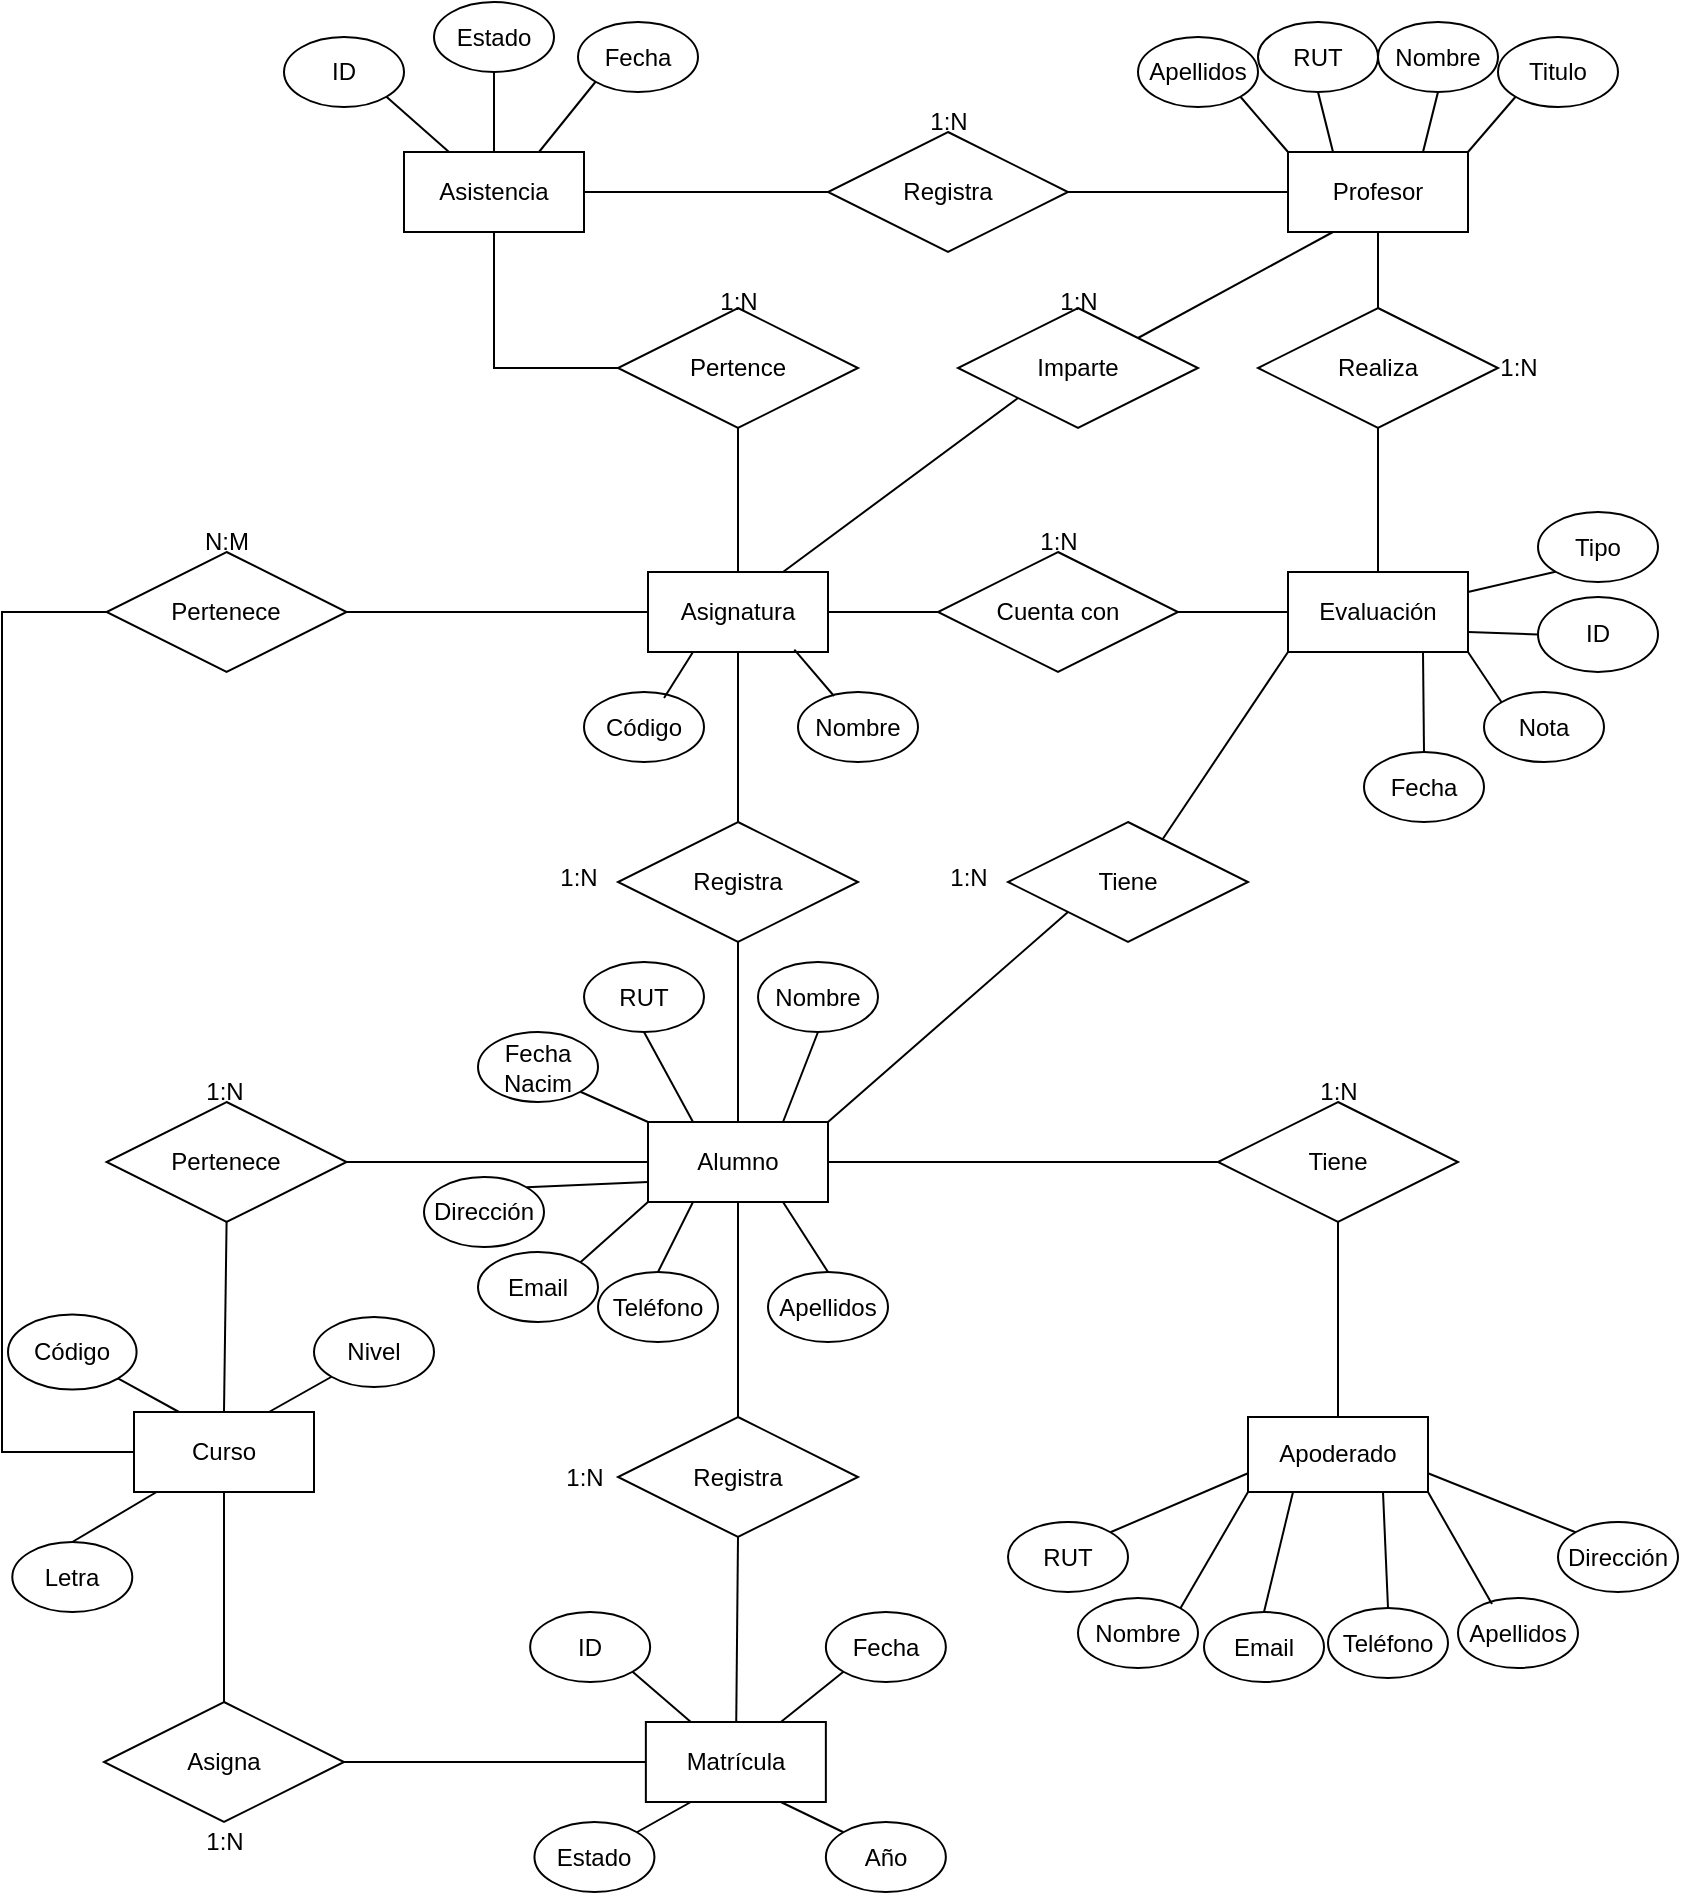 <mxfile version="22.0.8" type="github">
  <diagram name="Page-1" id="4JQg721ov3jjXgK3_2AB">
    <mxGraphModel dx="1674" dy="775" grid="1" gridSize="10" guides="1" tooltips="1" connect="1" arrows="1" fold="1" page="1" pageScale="1" pageWidth="850" pageHeight="1100" math="0" shadow="0">
      <root>
        <mxCell id="0" />
        <mxCell id="1" parent="0" />
        <mxCell id="bWRKLLHgpeZalE5h4NvW-53" value="Matrícula" style="whiteSpace=wrap;html=1;" parent="1" vertex="1">
          <mxGeometry x="331.93" y="860" width="90" height="40" as="geometry" />
        </mxCell>
        <mxCell id="bWRKLLHgpeZalE5h4NvW-54" value="Evaluación" style="whiteSpace=wrap;html=1;" parent="1" vertex="1">
          <mxGeometry x="653" y="285" width="90" height="40" as="geometry" />
        </mxCell>
        <mxCell id="bWRKLLHgpeZalE5h4NvW-55" value="Asistencia" style="whiteSpace=wrap;html=1;" parent="1" vertex="1">
          <mxGeometry x="211" y="75" width="90" height="40" as="geometry" />
        </mxCell>
        <mxCell id="bWRKLLHgpeZalE5h4NvW-56" value="Alumno" style="whiteSpace=wrap;html=1;" parent="1" vertex="1">
          <mxGeometry x="333" y="560" width="90" height="40" as="geometry" />
        </mxCell>
        <mxCell id="bWRKLLHgpeZalE5h4NvW-57" value="Profesor" style="whiteSpace=wrap;html=1;" parent="1" vertex="1">
          <mxGeometry x="653" y="75" width="90" height="40" as="geometry" />
        </mxCell>
        <mxCell id="bWRKLLHgpeZalE5h4NvW-58" value="Asignatura" style="whiteSpace=wrap;html=1;" parent="1" vertex="1">
          <mxGeometry x="333" y="285" width="90" height="40" as="geometry" />
        </mxCell>
        <mxCell id="bWRKLLHgpeZalE5h4NvW-59" value="Curso" style="whiteSpace=wrap;html=1;" parent="1" vertex="1">
          <mxGeometry x="76" y="705" width="90" height="40" as="geometry" />
        </mxCell>
        <mxCell id="bWRKLLHgpeZalE5h4NvW-61" value="ID" style="ellipse;whiteSpace=wrap;html=1;" parent="1" vertex="1">
          <mxGeometry x="778" y="297.5" width="60" height="37.5" as="geometry" />
        </mxCell>
        <mxCell id="bWRKLLHgpeZalE5h4NvW-62" value="Nota" style="ellipse;whiteSpace=wrap;html=1;" parent="1" vertex="1">
          <mxGeometry x="751" y="345" width="60" height="35" as="geometry" />
        </mxCell>
        <mxCell id="bWRKLLHgpeZalE5h4NvW-63" value="Tipo" style="ellipse;whiteSpace=wrap;html=1;" parent="1" vertex="1">
          <mxGeometry x="778" y="255" width="60" height="35" as="geometry" />
        </mxCell>
        <mxCell id="bWRKLLHgpeZalE5h4NvW-64" value="Fecha" style="ellipse;whiteSpace=wrap;html=1;" parent="1" vertex="1">
          <mxGeometry x="691" y="375" width="60" height="35" as="geometry" />
        </mxCell>
        <mxCell id="bWRKLLHgpeZalE5h4NvW-65" value="ID" style="ellipse;whiteSpace=wrap;html=1;" parent="1" vertex="1">
          <mxGeometry x="151" y="17.5" width="60" height="35" as="geometry" />
        </mxCell>
        <mxCell id="bWRKLLHgpeZalE5h4NvW-66" value="Estado" style="ellipse;whiteSpace=wrap;html=1;" parent="1" vertex="1">
          <mxGeometry x="226" width="60" height="35" as="geometry" />
        </mxCell>
        <mxCell id="bWRKLLHgpeZalE5h4NvW-67" value="Fecha" style="ellipse;whiteSpace=wrap;html=1;" parent="1" vertex="1">
          <mxGeometry x="298" y="10" width="60" height="35" as="geometry" />
        </mxCell>
        <mxCell id="bWRKLLHgpeZalE5h4NvW-68" value="RUT" style="ellipse;whiteSpace=wrap;html=1;" parent="1" vertex="1">
          <mxGeometry x="301" y="480" width="60" height="35" as="geometry" />
        </mxCell>
        <mxCell id="bWRKLLHgpeZalE5h4NvW-69" value="Nombre" style="ellipse;whiteSpace=wrap;html=1;" parent="1" vertex="1">
          <mxGeometry x="388" y="480" width="60" height="35" as="geometry" />
        </mxCell>
        <mxCell id="bWRKLLHgpeZalE5h4NvW-70" value="Apellidos" style="ellipse;whiteSpace=wrap;html=1;" parent="1" vertex="1">
          <mxGeometry x="393" y="635" width="60" height="35" as="geometry" />
        </mxCell>
        <mxCell id="bWRKLLHgpeZalE5h4NvW-72" value="Dirección" style="ellipse;whiteSpace=wrap;html=1;" parent="1" vertex="1">
          <mxGeometry x="221" y="587.5" width="60" height="35" as="geometry" />
        </mxCell>
        <mxCell id="bWRKLLHgpeZalE5h4NvW-73" value="Teléfono" style="ellipse;whiteSpace=wrap;html=1;" parent="1" vertex="1">
          <mxGeometry x="308" y="635" width="60" height="35" as="geometry" />
        </mxCell>
        <mxCell id="bWRKLLHgpeZalE5h4NvW-74" value="Email" style="ellipse;whiteSpace=wrap;html=1;" parent="1" vertex="1">
          <mxGeometry x="248" y="625" width="60" height="35" as="geometry" />
        </mxCell>
        <mxCell id="bWRKLLHgpeZalE5h4NvW-75" value="ID" style="ellipse;whiteSpace=wrap;html=1;" parent="1" vertex="1">
          <mxGeometry x="274.07" y="805" width="60" height="35" as="geometry" />
        </mxCell>
        <mxCell id="bWRKLLHgpeZalE5h4NvW-76" value="Fecha" style="ellipse;whiteSpace=wrap;html=1;" parent="1" vertex="1">
          <mxGeometry x="421.93" y="805" width="60" height="35" as="geometry" />
        </mxCell>
        <mxCell id="bWRKLLHgpeZalE5h4NvW-77" value="Estado" style="ellipse;whiteSpace=wrap;html=1;" parent="1" vertex="1">
          <mxGeometry x="276.22" y="910" width="60" height="35" as="geometry" />
        </mxCell>
        <mxCell id="bWRKLLHgpeZalE5h4NvW-78" value="Año" style="ellipse;whiteSpace=wrap;html=1;" parent="1" vertex="1">
          <mxGeometry x="421.93" y="910" width="60" height="35" as="geometry" />
        </mxCell>
        <mxCell id="bWRKLLHgpeZalE5h4NvW-79" value="Apoderado" style="whiteSpace=wrap;html=1;" parent="1" vertex="1">
          <mxGeometry x="633" y="707.5" width="90" height="37.5" as="geometry" />
        </mxCell>
        <mxCell id="bWRKLLHgpeZalE5h4NvW-80" value="RUT" style="ellipse;whiteSpace=wrap;html=1;" parent="1" vertex="1">
          <mxGeometry x="513" y="760" width="60" height="35" as="geometry" />
        </mxCell>
        <mxCell id="bWRKLLHgpeZalE5h4NvW-81" value="Nombre" style="ellipse;whiteSpace=wrap;html=1;" parent="1" vertex="1">
          <mxGeometry x="548" y="798" width="60" height="35" as="geometry" />
        </mxCell>
        <mxCell id="bWRKLLHgpeZalE5h4NvW-82" value="Apellidos" style="ellipse;whiteSpace=wrap;html=1;" parent="1" vertex="1">
          <mxGeometry x="738" y="798" width="60" height="35" as="geometry" />
        </mxCell>
        <mxCell id="bWRKLLHgpeZalE5h4NvW-83" value="Dirección" style="ellipse;whiteSpace=wrap;html=1;" parent="1" vertex="1">
          <mxGeometry x="788" y="760" width="60" height="35" as="geometry" />
        </mxCell>
        <mxCell id="bWRKLLHgpeZalE5h4NvW-84" value="Teléfono" style="ellipse;whiteSpace=wrap;html=1;" parent="1" vertex="1">
          <mxGeometry x="673" y="803" width="60" height="35" as="geometry" />
        </mxCell>
        <mxCell id="bWRKLLHgpeZalE5h4NvW-85" value="Email" style="ellipse;whiteSpace=wrap;html=1;" parent="1" vertex="1">
          <mxGeometry x="611" y="805" width="60" height="35" as="geometry" />
        </mxCell>
        <mxCell id="bWRKLLHgpeZalE5h4NvW-86" value="RUT" style="ellipse;whiteSpace=wrap;html=1;" parent="1" vertex="1">
          <mxGeometry x="638" y="10" width="60" height="35" as="geometry" />
        </mxCell>
        <mxCell id="bWRKLLHgpeZalE5h4NvW-87" value="Nombre" style="ellipse;whiteSpace=wrap;html=1;" parent="1" vertex="1">
          <mxGeometry x="698" y="10" width="60" height="35" as="geometry" />
        </mxCell>
        <mxCell id="bWRKLLHgpeZalE5h4NvW-88" value="Apellidos" style="ellipse;whiteSpace=wrap;html=1;" parent="1" vertex="1">
          <mxGeometry x="578" y="17.5" width="60" height="35" as="geometry" />
        </mxCell>
        <mxCell id="bWRKLLHgpeZalE5h4NvW-89" value="Titulo" style="ellipse;whiteSpace=wrap;html=1;" parent="1" vertex="1">
          <mxGeometry x="758" y="17.5" width="60" height="35" as="geometry" />
        </mxCell>
        <mxCell id="bWRKLLHgpeZalE5h4NvW-90" value="Código" style="ellipse;whiteSpace=wrap;html=1;" parent="1" vertex="1">
          <mxGeometry x="301" y="345" width="60" height="35" as="geometry" />
        </mxCell>
        <mxCell id="bWRKLLHgpeZalE5h4NvW-91" value="Nombre" style="ellipse;whiteSpace=wrap;html=1;" parent="1" vertex="1">
          <mxGeometry x="408" y="345" width="60" height="35" as="geometry" />
        </mxCell>
        <mxCell id="bWRKLLHgpeZalE5h4NvW-92" value="Código" style="ellipse;whiteSpace=wrap;html=1;" parent="1" vertex="1">
          <mxGeometry x="13.0" y="656.25" width="64.29" height="37.5" as="geometry" />
        </mxCell>
        <mxCell id="bWRKLLHgpeZalE5h4NvW-93" value="Nivel" style="ellipse;whiteSpace=wrap;html=1;" parent="1" vertex="1">
          <mxGeometry x="166" y="657.5" width="60" height="35" as="geometry" />
        </mxCell>
        <mxCell id="bWRKLLHgpeZalE5h4NvW-95" value="Letra" style="ellipse;whiteSpace=wrap;html=1;" parent="1" vertex="1">
          <mxGeometry x="15.15" y="770" width="60" height="35" as="geometry" />
        </mxCell>
        <mxCell id="bWRKLLHgpeZalE5h4NvW-96" value="" style="endArrow=none;html=1;rounded=0;entryX=0.25;entryY=1;entryDx=0;entryDy=0;exitX=1;exitY=0;exitDx=0;exitDy=0;" parent="1" source="bWRKLLHgpeZalE5h4NvW-77" target="bWRKLLHgpeZalE5h4NvW-53" edge="1">
          <mxGeometry width="50" height="50" relative="1" as="geometry">
            <mxPoint x="316.93" y="850" as="sourcePoint" />
            <mxPoint x="361.93" y="887.5" as="targetPoint" />
          </mxGeometry>
        </mxCell>
        <mxCell id="bWRKLLHgpeZalE5h4NvW-97" value="" style="endArrow=none;html=1;rounded=0;entryX=0.25;entryY=0;entryDx=0;entryDy=0;exitX=1;exitY=1;exitDx=0;exitDy=0;" parent="1" source="bWRKLLHgpeZalE5h4NvW-75" target="bWRKLLHgpeZalE5h4NvW-53" edge="1">
          <mxGeometry width="50" height="50" relative="1" as="geometry">
            <mxPoint x="321.93" y="947.5" as="sourcePoint" />
            <mxPoint x="371.93" y="897.5" as="targetPoint" />
          </mxGeometry>
        </mxCell>
        <mxCell id="bWRKLLHgpeZalE5h4NvW-98" value="" style="endArrow=none;html=1;rounded=0;entryX=0.75;entryY=0;entryDx=0;entryDy=0;exitX=0;exitY=1;exitDx=0;exitDy=0;" parent="1" source="bWRKLLHgpeZalE5h4NvW-76" target="bWRKLLHgpeZalE5h4NvW-53" edge="1">
          <mxGeometry width="50" height="50" relative="1" as="geometry">
            <mxPoint x="331.93" y="957.5" as="sourcePoint" />
            <mxPoint x="381.93" y="907.5" as="targetPoint" />
          </mxGeometry>
        </mxCell>
        <mxCell id="bWRKLLHgpeZalE5h4NvW-99" value="" style="endArrow=none;html=1;rounded=0;entryX=0.75;entryY=1;entryDx=0;entryDy=0;exitX=0;exitY=0;exitDx=0;exitDy=0;" parent="1" source="bWRKLLHgpeZalE5h4NvW-78" target="bWRKLLHgpeZalE5h4NvW-53" edge="1">
          <mxGeometry width="50" height="50" relative="1" as="geometry">
            <mxPoint x="341.93" y="967.5" as="sourcePoint" />
            <mxPoint x="391.93" y="917.5" as="targetPoint" />
          </mxGeometry>
        </mxCell>
        <mxCell id="bWRKLLHgpeZalE5h4NvW-100" value="" style="endArrow=none;html=1;rounded=0;exitX=0.75;exitY=0;exitDx=0;exitDy=0;entryX=0;entryY=1;entryDx=0;entryDy=0;" parent="1" source="bWRKLLHgpeZalE5h4NvW-55" target="bWRKLLHgpeZalE5h4NvW-67" edge="1">
          <mxGeometry width="50" height="50" relative="1" as="geometry">
            <mxPoint x="139" y="95" as="sourcePoint" />
            <mxPoint x="231" y="60" as="targetPoint" />
          </mxGeometry>
        </mxCell>
        <mxCell id="bWRKLLHgpeZalE5h4NvW-101" value="" style="endArrow=none;html=1;rounded=0;entryX=0.5;entryY=0;entryDx=0;entryDy=0;exitX=0.5;exitY=1;exitDx=0;exitDy=0;" parent="1" source="bWRKLLHgpeZalE5h4NvW-66" target="bWRKLLHgpeZalE5h4NvW-55" edge="1">
          <mxGeometry width="50" height="50" relative="1" as="geometry">
            <mxPoint x="149" y="105" as="sourcePoint" />
            <mxPoint x="199" y="55" as="targetPoint" />
          </mxGeometry>
        </mxCell>
        <mxCell id="bWRKLLHgpeZalE5h4NvW-102" value="" style="endArrow=none;html=1;rounded=0;entryX=0.25;entryY=0;entryDx=0;entryDy=0;exitX=1;exitY=1;exitDx=0;exitDy=0;" parent="1" source="bWRKLLHgpeZalE5h4NvW-65" target="bWRKLLHgpeZalE5h4NvW-55" edge="1">
          <mxGeometry width="50" height="50" relative="1" as="geometry">
            <mxPoint x="159" y="115" as="sourcePoint" />
            <mxPoint x="209" y="65" as="targetPoint" />
          </mxGeometry>
        </mxCell>
        <mxCell id="bWRKLLHgpeZalE5h4NvW-103" value="" style="endArrow=none;html=1;rounded=0;entryX=1;entryY=0.25;entryDx=0;entryDy=0;exitX=0;exitY=1;exitDx=0;exitDy=0;" parent="1" source="bWRKLLHgpeZalE5h4NvW-63" target="bWRKLLHgpeZalE5h4NvW-54" edge="1">
          <mxGeometry width="50" height="50" relative="1" as="geometry">
            <mxPoint x="583" y="300" as="sourcePoint" />
            <mxPoint x="633" y="250" as="targetPoint" />
          </mxGeometry>
        </mxCell>
        <mxCell id="bWRKLLHgpeZalE5h4NvW-104" value="" style="endArrow=none;html=1;rounded=0;entryX=1;entryY=0.75;entryDx=0;entryDy=0;exitX=0;exitY=0.5;exitDx=0;exitDy=0;" parent="1" source="bWRKLLHgpeZalE5h4NvW-61" target="bWRKLLHgpeZalE5h4NvW-54" edge="1">
          <mxGeometry width="50" height="50" relative="1" as="geometry">
            <mxPoint x="593" y="310" as="sourcePoint" />
            <mxPoint x="643" y="260" as="targetPoint" />
          </mxGeometry>
        </mxCell>
        <mxCell id="bWRKLLHgpeZalE5h4NvW-105" value="" style="endArrow=none;html=1;rounded=0;entryX=1;entryY=1;entryDx=0;entryDy=0;exitX=0;exitY=0;exitDx=0;exitDy=0;" parent="1" source="bWRKLLHgpeZalE5h4NvW-62" target="bWRKLLHgpeZalE5h4NvW-54" edge="1">
          <mxGeometry width="50" height="50" relative="1" as="geometry">
            <mxPoint x="603" y="320" as="sourcePoint" />
            <mxPoint x="653" y="270" as="targetPoint" />
          </mxGeometry>
        </mxCell>
        <mxCell id="bWRKLLHgpeZalE5h4NvW-106" value="" style="endArrow=none;html=1;rounded=0;entryX=0.75;entryY=1;entryDx=0;entryDy=0;exitX=0.5;exitY=0;exitDx=0;exitDy=0;" parent="1" source="bWRKLLHgpeZalE5h4NvW-64" target="bWRKLLHgpeZalE5h4NvW-54" edge="1">
          <mxGeometry width="50" height="50" relative="1" as="geometry">
            <mxPoint x="613" y="330" as="sourcePoint" />
            <mxPoint x="663" y="280" as="targetPoint" />
          </mxGeometry>
        </mxCell>
        <mxCell id="bWRKLLHgpeZalE5h4NvW-107" value="" style="endArrow=none;html=1;rounded=0;entryX=0;entryY=0;entryDx=0;entryDy=0;exitX=1;exitY=1;exitDx=0;exitDy=0;" parent="1" source="bWRKLLHgpeZalE5h4NvW-88" target="bWRKLLHgpeZalE5h4NvW-57" edge="1">
          <mxGeometry width="50" height="50" relative="1" as="geometry">
            <mxPoint x="653.18" y="48.895" as="sourcePoint" />
            <mxPoint x="623" y="87.5" as="targetPoint" />
          </mxGeometry>
        </mxCell>
        <mxCell id="bWRKLLHgpeZalE5h4NvW-108" value="" style="endArrow=none;html=1;rounded=0;entryX=0.25;entryY=0;entryDx=0;entryDy=0;exitX=0.5;exitY=1;exitDx=0;exitDy=0;" parent="1" source="bWRKLLHgpeZalE5h4NvW-86" target="bWRKLLHgpeZalE5h4NvW-57" edge="1">
          <mxGeometry width="50" height="50" relative="1" as="geometry">
            <mxPoint x="583" y="147.5" as="sourcePoint" />
            <mxPoint x="633" y="97.5" as="targetPoint" />
          </mxGeometry>
        </mxCell>
        <mxCell id="bWRKLLHgpeZalE5h4NvW-109" value="" style="endArrow=none;html=1;rounded=0;exitX=0.5;exitY=1;exitDx=0;exitDy=0;entryX=0.75;entryY=0;entryDx=0;entryDy=0;" parent="1" source="bWRKLLHgpeZalE5h4NvW-87" target="bWRKLLHgpeZalE5h4NvW-57" edge="1">
          <mxGeometry width="50" height="50" relative="1" as="geometry">
            <mxPoint x="593" y="157.5" as="sourcePoint" />
            <mxPoint x="698" y="47.5" as="targetPoint" />
          </mxGeometry>
        </mxCell>
        <mxCell id="bWRKLLHgpeZalE5h4NvW-110" value="" style="endArrow=none;html=1;rounded=0;entryX=1;entryY=0;entryDx=0;entryDy=0;exitX=0;exitY=1;exitDx=0;exitDy=0;" parent="1" source="bWRKLLHgpeZalE5h4NvW-89" target="bWRKLLHgpeZalE5h4NvW-57" edge="1">
          <mxGeometry width="50" height="50" relative="1" as="geometry">
            <mxPoint x="603" y="167.5" as="sourcePoint" />
            <mxPoint x="653" y="117.5" as="targetPoint" />
          </mxGeometry>
        </mxCell>
        <mxCell id="bWRKLLHgpeZalE5h4NvW-111" value="" style="endArrow=none;html=1;rounded=0;entryX=1;entryY=0.75;entryDx=0;entryDy=0;exitX=0;exitY=0;exitDx=0;exitDy=0;" parent="1" source="bWRKLLHgpeZalE5h4NvW-83" target="bWRKLLHgpeZalE5h4NvW-79" edge="1">
          <mxGeometry width="50" height="50" relative="1" as="geometry">
            <mxPoint x="796.482" y="765.306" as="sourcePoint" />
            <mxPoint x="-89" y="490" as="targetPoint" />
          </mxGeometry>
        </mxCell>
        <mxCell id="bWRKLLHgpeZalE5h4NvW-112" value="" style="endArrow=none;html=1;rounded=0;exitX=1;exitY=0;exitDx=0;exitDy=0;entryX=0;entryY=0.75;entryDx=0;entryDy=0;" parent="1" source="bWRKLLHgpeZalE5h4NvW-80" target="bWRKLLHgpeZalE5h4NvW-79" edge="1">
          <mxGeometry width="50" height="50" relative="1" as="geometry">
            <mxPoint x="-29" y="410" as="sourcePoint" />
            <mxPoint x="628" y="735" as="targetPoint" />
          </mxGeometry>
        </mxCell>
        <mxCell id="bWRKLLHgpeZalE5h4NvW-113" value="" style="endArrow=none;html=1;rounded=0;entryX=1;entryY=1;entryDx=0;entryDy=0;exitX=0.283;exitY=0.086;exitDx=0;exitDy=0;exitPerimeter=0;" parent="1" source="bWRKLLHgpeZalE5h4NvW-82" target="bWRKLLHgpeZalE5h4NvW-79" edge="1">
          <mxGeometry width="50" height="50" relative="1" as="geometry">
            <mxPoint x="-19" y="420" as="sourcePoint" />
            <mxPoint x="31" y="370" as="targetPoint" />
          </mxGeometry>
        </mxCell>
        <mxCell id="bWRKLLHgpeZalE5h4NvW-114" value="" style="endArrow=none;html=1;rounded=0;entryX=0.5;entryY=0;entryDx=0;entryDy=0;exitX=0.25;exitY=1;exitDx=0;exitDy=0;" parent="1" source="bWRKLLHgpeZalE5h4NvW-79" target="bWRKLLHgpeZalE5h4NvW-85" edge="1">
          <mxGeometry width="50" height="50" relative="1" as="geometry">
            <mxPoint x="-9" y="430" as="sourcePoint" />
            <mxPoint x="101" y="465" as="targetPoint" />
          </mxGeometry>
        </mxCell>
        <mxCell id="bWRKLLHgpeZalE5h4NvW-115" value="" style="endArrow=none;html=1;rounded=0;entryX=0.5;entryY=0;entryDx=0;entryDy=0;exitX=0.75;exitY=1;exitDx=0;exitDy=0;" parent="1" source="bWRKLLHgpeZalE5h4NvW-79" target="bWRKLLHgpeZalE5h4NvW-84" edge="1">
          <mxGeometry width="50" height="50" relative="1" as="geometry">
            <mxPoint x="688" y="755" as="sourcePoint" />
            <mxPoint x="51" y="390" as="targetPoint" />
          </mxGeometry>
        </mxCell>
        <mxCell id="bWRKLLHgpeZalE5h4NvW-116" value="" style="endArrow=none;html=1;rounded=0;entryX=1;entryY=0;entryDx=0;entryDy=0;exitX=0;exitY=1;exitDx=0;exitDy=0;" parent="1" source="bWRKLLHgpeZalE5h4NvW-79" target="bWRKLLHgpeZalE5h4NvW-81" edge="1">
          <mxGeometry width="50" height="50" relative="1" as="geometry">
            <mxPoint x="11" y="450" as="sourcePoint" />
            <mxPoint x="61" y="400" as="targetPoint" />
          </mxGeometry>
        </mxCell>
        <mxCell id="bWRKLLHgpeZalE5h4NvW-117" value="" style="endArrow=none;html=1;rounded=0;exitX=1;exitY=0;exitDx=0;exitDy=0;entryX=0;entryY=0.75;entryDx=0;entryDy=0;" parent="1" source="bWRKLLHgpeZalE5h4NvW-72" target="bWRKLLHgpeZalE5h4NvW-56" edge="1">
          <mxGeometry width="50" height="50" relative="1" as="geometry">
            <mxPoint x="488" y="547.5" as="sourcePoint" />
            <mxPoint x="538" y="497.5" as="targetPoint" />
          </mxGeometry>
        </mxCell>
        <mxCell id="bWRKLLHgpeZalE5h4NvW-118" value="" style="endArrow=none;html=1;rounded=0;exitX=1;exitY=0;exitDx=0;exitDy=0;entryX=0;entryY=1;entryDx=0;entryDy=0;" parent="1" source="bWRKLLHgpeZalE5h4NvW-74" target="bWRKLLHgpeZalE5h4NvW-56" edge="1">
          <mxGeometry width="50" height="50" relative="1" as="geometry">
            <mxPoint x="491" y="612.5" as="sourcePoint" />
            <mxPoint x="541" y="562.5" as="targetPoint" />
          </mxGeometry>
        </mxCell>
        <mxCell id="bWRKLLHgpeZalE5h4NvW-119" value="" style="endArrow=none;html=1;rounded=0;exitX=0.25;exitY=1;exitDx=0;exitDy=0;entryX=0.5;entryY=0;entryDx=0;entryDy=0;" parent="1" source="bWRKLLHgpeZalE5h4NvW-56" target="bWRKLLHgpeZalE5h4NvW-73" edge="1">
          <mxGeometry width="50" height="50" relative="1" as="geometry">
            <mxPoint x="501" y="622.5" as="sourcePoint" />
            <mxPoint x="551" y="572.5" as="targetPoint" />
          </mxGeometry>
        </mxCell>
        <mxCell id="bWRKLLHgpeZalE5h4NvW-121" value="" style="endArrow=none;html=1;rounded=0;entryX=0.5;entryY=1;entryDx=0;entryDy=0;exitX=0.75;exitY=0;exitDx=0;exitDy=0;" parent="1" source="bWRKLLHgpeZalE5h4NvW-56" target="bWRKLLHgpeZalE5h4NvW-69" edge="1">
          <mxGeometry width="50" height="50" relative="1" as="geometry">
            <mxPoint x="399" y="560" as="sourcePoint" />
            <mxPoint x="571" y="592.5" as="targetPoint" />
          </mxGeometry>
        </mxCell>
        <mxCell id="bWRKLLHgpeZalE5h4NvW-122" value="" style="endArrow=none;html=1;rounded=0;exitX=0.75;exitY=1;exitDx=0;exitDy=0;entryX=0.5;entryY=0;entryDx=0;entryDy=0;" parent="1" source="bWRKLLHgpeZalE5h4NvW-56" target="bWRKLLHgpeZalE5h4NvW-70" edge="1">
          <mxGeometry width="50" height="50" relative="1" as="geometry">
            <mxPoint x="531" y="652.5" as="sourcePoint" />
            <mxPoint x="581" y="602.5" as="targetPoint" />
          </mxGeometry>
        </mxCell>
        <mxCell id="bWRKLLHgpeZalE5h4NvW-123" value="" style="endArrow=none;html=1;rounded=0;exitX=0.25;exitY=0;exitDx=0;exitDy=0;entryX=0.5;entryY=1;entryDx=0;entryDy=0;" parent="1" source="bWRKLLHgpeZalE5h4NvW-56" target="bWRKLLHgpeZalE5h4NvW-68" edge="1">
          <mxGeometry width="50" height="50" relative="1" as="geometry">
            <mxPoint x="481" y="612.5" as="sourcePoint" />
            <mxPoint x="531" y="562.5" as="targetPoint" />
          </mxGeometry>
        </mxCell>
        <mxCell id="bWRKLLHgpeZalE5h4NvW-124" value="" style="endArrow=none;html=1;rounded=0;exitX=0.813;exitY=0.971;exitDx=0;exitDy=0;entryX=0.3;entryY=0.057;entryDx=0;entryDy=0;exitPerimeter=0;entryPerimeter=0;" parent="1" source="bWRKLLHgpeZalE5h4NvW-58" target="bWRKLLHgpeZalE5h4NvW-91" edge="1">
          <mxGeometry width="50" height="50" relative="1" as="geometry">
            <mxPoint x="470.5" y="305" as="sourcePoint" />
            <mxPoint x="455.5" y="345" as="targetPoint" />
          </mxGeometry>
        </mxCell>
        <mxCell id="bWRKLLHgpeZalE5h4NvW-125" value="" style="endArrow=none;html=1;rounded=0;entryX=0.667;entryY=0.086;entryDx=0;entryDy=0;exitX=0.25;exitY=1;exitDx=0;exitDy=0;entryPerimeter=0;" parent="1" source="bWRKLLHgpeZalE5h4NvW-58" target="bWRKLLHgpeZalE5h4NvW-90" edge="1">
          <mxGeometry width="50" height="50" relative="1" as="geometry">
            <mxPoint x="270.5" y="325" as="sourcePoint" />
            <mxPoint x="320.5" y="275" as="targetPoint" />
          </mxGeometry>
        </mxCell>
        <mxCell id="bWRKLLHgpeZalE5h4NvW-126" value="" style="endArrow=none;html=1;rounded=0;entryX=0.75;entryY=0;entryDx=0;entryDy=0;exitX=0;exitY=1;exitDx=0;exitDy=0;" parent="1" source="bWRKLLHgpeZalE5h4NvW-93" target="bWRKLLHgpeZalE5h4NvW-59" edge="1">
          <mxGeometry width="50" height="50" relative="1" as="geometry">
            <mxPoint x="627.43" y="600.5" as="sourcePoint" />
            <mxPoint x="677.43" y="550.5" as="targetPoint" />
          </mxGeometry>
        </mxCell>
        <mxCell id="bWRKLLHgpeZalE5h4NvW-127" value="" style="endArrow=none;html=1;rounded=0;entryX=0.25;entryY=0;entryDx=0;entryDy=0;exitX=1;exitY=1;exitDx=0;exitDy=0;" parent="1" source="bWRKLLHgpeZalE5h4NvW-92" target="bWRKLLHgpeZalE5h4NvW-59" edge="1">
          <mxGeometry width="50" height="50" relative="1" as="geometry">
            <mxPoint x="86.284" y="783.735" as="sourcePoint" />
            <mxPoint x="687.43" y="560.5" as="targetPoint" />
          </mxGeometry>
        </mxCell>
        <mxCell id="bWRKLLHgpeZalE5h4NvW-128" value="" style="endArrow=none;html=1;rounded=0;exitX=0.5;exitY=0;exitDx=0;exitDy=0;" parent="1" source="bWRKLLHgpeZalE5h4NvW-95" target="bWRKLLHgpeZalE5h4NvW-59" edge="1">
          <mxGeometry width="50" height="50" relative="1" as="geometry">
            <mxPoint x="167.43" y="610.5" as="sourcePoint" />
            <mxPoint x="217.43" y="560.5" as="targetPoint" />
          </mxGeometry>
        </mxCell>
        <mxCell id="t5g6CDnxjD4zQ9iQIDwi-1" value="Tiene" style="shape=rhombus;perimeter=rhombusPerimeter;whiteSpace=wrap;html=1;align=center;" parent="1" vertex="1">
          <mxGeometry x="618" y="550" width="120" height="60" as="geometry" />
        </mxCell>
        <mxCell id="t5g6CDnxjD4zQ9iQIDwi-4" value="Registra" style="shape=rhombus;perimeter=rhombusPerimeter;whiteSpace=wrap;html=1;align=center;" parent="1" vertex="1">
          <mxGeometry x="318" y="410" width="120" height="60" as="geometry" />
        </mxCell>
        <mxCell id="t5g6CDnxjD4zQ9iQIDwi-7" value="Pertence" style="shape=rhombus;perimeter=rhombusPerimeter;whiteSpace=wrap;html=1;align=center;" parent="1" vertex="1">
          <mxGeometry x="318" y="153" width="120" height="60" as="geometry" />
        </mxCell>
        <mxCell id="t5g6CDnxjD4zQ9iQIDwi-10" value="Registra" style="shape=rhombus;perimeter=rhombusPerimeter;whiteSpace=wrap;html=1;align=center;" parent="1" vertex="1">
          <mxGeometry x="423" y="65" width="120" height="60" as="geometry" />
        </mxCell>
        <mxCell id="t5g6CDnxjD4zQ9iQIDwi-13" value="Realiza" style="shape=rhombus;perimeter=rhombusPerimeter;whiteSpace=wrap;html=1;align=center;" parent="1" vertex="1">
          <mxGeometry x="638" y="153" width="120" height="60" as="geometry" />
        </mxCell>
        <mxCell id="t5g6CDnxjD4zQ9iQIDwi-17" value="Cuenta con" style="shape=rhombus;perimeter=rhombusPerimeter;whiteSpace=wrap;html=1;align=center;" parent="1" vertex="1">
          <mxGeometry x="478" y="275" width="120" height="60" as="geometry" />
        </mxCell>
        <mxCell id="t5g6CDnxjD4zQ9iQIDwi-24" value="" style="endArrow=none;html=1;rounded=0;entryX=0.5;entryY=1;entryDx=0;entryDy=0;exitX=0.5;exitY=0;exitDx=0;exitDy=0;" parent="1" source="bWRKLLHgpeZalE5h4NvW-79" target="t5g6CDnxjD4zQ9iQIDwi-1" edge="1">
          <mxGeometry width="50" height="50" relative="1" as="geometry">
            <mxPoint x="678" y="705" as="sourcePoint" />
            <mxPoint x="638" y="610" as="targetPoint" />
          </mxGeometry>
        </mxCell>
        <mxCell id="t5g6CDnxjD4zQ9iQIDwi-25" value="" style="endArrow=none;html=1;rounded=0;exitX=0;exitY=0.5;exitDx=0;exitDy=0;entryX=1;entryY=0.5;entryDx=0;entryDy=0;" parent="1" source="t5g6CDnxjD4zQ9iQIDwi-1" target="bWRKLLHgpeZalE5h4NvW-56" edge="1">
          <mxGeometry width="50" height="50" relative="1" as="geometry">
            <mxPoint x="168" y="465" as="sourcePoint" />
            <mxPoint x="218" y="415" as="targetPoint" />
          </mxGeometry>
        </mxCell>
        <mxCell id="t5g6CDnxjD4zQ9iQIDwi-26" value="" style="endArrow=none;html=1;rounded=0;entryX=0.5;entryY=1;entryDx=0;entryDy=0;" parent="1" source="t5g6CDnxjD4zQ9iQIDwi-13" target="bWRKLLHgpeZalE5h4NvW-57" edge="1">
          <mxGeometry width="50" height="50" relative="1" as="geometry">
            <mxPoint x="583" y="215" as="sourcePoint" />
            <mxPoint x="633" y="165" as="targetPoint" />
          </mxGeometry>
        </mxCell>
        <mxCell id="t5g6CDnxjD4zQ9iQIDwi-27" value="" style="endArrow=none;html=1;rounded=0;entryX=0.5;entryY=1;entryDx=0;entryDy=0;exitX=0.5;exitY=0;exitDx=0;exitDy=0;" parent="1" source="bWRKLLHgpeZalE5h4NvW-58" target="t5g6CDnxjD4zQ9iQIDwi-7" edge="1">
          <mxGeometry width="50" height="50" relative="1" as="geometry">
            <mxPoint x="188" y="485" as="sourcePoint" />
            <mxPoint x="238" y="435" as="targetPoint" />
          </mxGeometry>
        </mxCell>
        <mxCell id="t5g6CDnxjD4zQ9iQIDwi-28" value="" style="endArrow=none;html=1;rounded=0;entryX=0;entryY=0.5;entryDx=0;entryDy=0;exitX=1;exitY=0.5;exitDx=0;exitDy=0;" parent="1" source="t5g6CDnxjD4zQ9iQIDwi-17" target="bWRKLLHgpeZalE5h4NvW-54" edge="1">
          <mxGeometry width="50" height="50" relative="1" as="geometry">
            <mxPoint x="503" y="425" as="sourcePoint" />
            <mxPoint x="553" y="375" as="targetPoint" />
          </mxGeometry>
        </mxCell>
        <mxCell id="t5g6CDnxjD4zQ9iQIDwi-29" value="" style="endArrow=none;html=1;rounded=0;entryX=0;entryY=0.5;entryDx=0;entryDy=0;exitX=1;exitY=0.5;exitDx=0;exitDy=0;" parent="1" source="bWRKLLHgpeZalE5h4NvW-58" target="t5g6CDnxjD4zQ9iQIDwi-17" edge="1">
          <mxGeometry width="50" height="50" relative="1" as="geometry">
            <mxPoint x="513" y="435" as="sourcePoint" />
            <mxPoint x="563" y="385" as="targetPoint" />
          </mxGeometry>
        </mxCell>
        <mxCell id="t5g6CDnxjD4zQ9iQIDwi-30" value="" style="endArrow=none;html=1;rounded=0;entryX=0;entryY=0.5;entryDx=0;entryDy=0;exitX=1;exitY=0.5;exitDx=0;exitDy=0;" parent="1" source="bWRKLLHgpeZalE5h4NvW-55" target="t5g6CDnxjD4zQ9iQIDwi-10" edge="1">
          <mxGeometry width="50" height="50" relative="1" as="geometry">
            <mxPoint x="446" y="427.5" as="sourcePoint" />
            <mxPoint x="391" y="95" as="targetPoint" />
          </mxGeometry>
        </mxCell>
        <mxCell id="t5g6CDnxjD4zQ9iQIDwi-31" value="" style="endArrow=none;html=1;rounded=0;entryX=0;entryY=0.5;entryDx=0;entryDy=0;exitX=1;exitY=0.5;exitDx=0;exitDy=0;" parent="1" source="t5g6CDnxjD4zQ9iQIDwi-10" target="bWRKLLHgpeZalE5h4NvW-57" edge="1">
          <mxGeometry width="50" height="50" relative="1" as="geometry">
            <mxPoint x="533" y="455" as="sourcePoint" />
            <mxPoint x="583" y="405" as="targetPoint" />
          </mxGeometry>
        </mxCell>
        <mxCell id="t5g6CDnxjD4zQ9iQIDwi-32" value="" style="endArrow=none;html=1;rounded=0;entryX=0.5;entryY=1;entryDx=0;entryDy=0;exitX=0;exitY=0.5;exitDx=0;exitDy=0;" parent="1" source="t5g6CDnxjD4zQ9iQIDwi-7" target="bWRKLLHgpeZalE5h4NvW-55" edge="1">
          <mxGeometry width="50" height="50" relative="1" as="geometry">
            <mxPoint x="331" y="177.5" as="sourcePoint" />
            <mxPoint x="516" y="397.5" as="targetPoint" />
            <Array as="points">
              <mxPoint x="256" y="183" />
            </Array>
          </mxGeometry>
        </mxCell>
        <mxCell id="t5g6CDnxjD4zQ9iQIDwi-33" value="Tiene" style="shape=rhombus;perimeter=rhombusPerimeter;whiteSpace=wrap;html=1;align=center;" parent="1" vertex="1">
          <mxGeometry x="513" y="410" width="120" height="60" as="geometry" />
        </mxCell>
        <mxCell id="t5g6CDnxjD4zQ9iQIDwi-34" value="" style="endArrow=none;html=1;rounded=0;entryX=0;entryY=1;entryDx=0;entryDy=0;exitX=0.642;exitY=0.15;exitDx=0;exitDy=0;exitPerimeter=0;" parent="1" source="t5g6CDnxjD4zQ9iQIDwi-33" target="bWRKLLHgpeZalE5h4NvW-54" edge="1">
          <mxGeometry width="50" height="50" relative="1" as="geometry">
            <mxPoint x="553" y="475" as="sourcePoint" />
            <mxPoint x="603" y="425" as="targetPoint" />
          </mxGeometry>
        </mxCell>
        <mxCell id="t5g6CDnxjD4zQ9iQIDwi-35" value="" style="endArrow=none;html=1;rounded=0;exitX=1;exitY=0;exitDx=0;exitDy=0;entryX=0;entryY=1;entryDx=0;entryDy=0;" parent="1" source="bWRKLLHgpeZalE5h4NvW-56" target="t5g6CDnxjD4zQ9iQIDwi-33" edge="1">
          <mxGeometry width="50" height="50" relative="1" as="geometry">
            <mxPoint x="563" y="485" as="sourcePoint" />
            <mxPoint x="613" y="435" as="targetPoint" />
          </mxGeometry>
        </mxCell>
        <mxCell id="t5g6CDnxjD4zQ9iQIDwi-38" value="Registra" style="shape=rhombus;perimeter=rhombusPerimeter;whiteSpace=wrap;html=1;align=center;" parent="1" vertex="1">
          <mxGeometry x="318" y="707.5" width="120" height="60" as="geometry" />
        </mxCell>
        <mxCell id="t5g6CDnxjD4zQ9iQIDwi-39" value="" style="endArrow=none;html=1;rounded=0;exitX=0.5;exitY=0;exitDx=0;exitDy=0;entryX=0.5;entryY=1;entryDx=0;entryDy=0;" parent="1" source="t5g6CDnxjD4zQ9iQIDwi-38" target="bWRKLLHgpeZalE5h4NvW-56" edge="1">
          <mxGeometry width="50" height="50" relative="1" as="geometry">
            <mxPoint x="573" y="495" as="sourcePoint" />
            <mxPoint x="623" y="445" as="targetPoint" />
          </mxGeometry>
        </mxCell>
        <mxCell id="t5g6CDnxjD4zQ9iQIDwi-40" value="" style="endArrow=none;html=1;rounded=0;exitX=0.5;exitY=1;exitDx=0;exitDy=0;" parent="1" source="t5g6CDnxjD4zQ9iQIDwi-38" target="bWRKLLHgpeZalE5h4NvW-53" edge="1">
          <mxGeometry width="50" height="50" relative="1" as="geometry">
            <mxPoint x="38" y="775" as="sourcePoint" />
            <mxPoint x="98" y="610" as="targetPoint" />
          </mxGeometry>
        </mxCell>
        <mxCell id="t5g6CDnxjD4zQ9iQIDwi-44" value="" style="endArrow=none;html=1;rounded=0;entryX=0.5;entryY=1;entryDx=0;entryDy=0;exitX=0.5;exitY=0;exitDx=0;exitDy=0;" parent="1" source="bWRKLLHgpeZalE5h4NvW-54" target="t5g6CDnxjD4zQ9iQIDwi-13" edge="1">
          <mxGeometry width="50" height="50" relative="1" as="geometry">
            <mxPoint x="633" y="535" as="sourcePoint" />
            <mxPoint x="683" y="485" as="targetPoint" />
          </mxGeometry>
        </mxCell>
        <mxCell id="t5g6CDnxjD4zQ9iQIDwi-47" value="Asigna" style="shape=rhombus;perimeter=rhombusPerimeter;whiteSpace=wrap;html=1;align=center;" parent="1" vertex="1">
          <mxGeometry x="61.0" y="850" width="120" height="60" as="geometry" />
        </mxCell>
        <mxCell id="t5g6CDnxjD4zQ9iQIDwi-48" value="" style="endArrow=none;html=1;rounded=0;entryX=1;entryY=0.5;entryDx=0;entryDy=0;exitX=0;exitY=0.5;exitDx=0;exitDy=0;" parent="1" source="bWRKLLHgpeZalE5h4NvW-53" target="t5g6CDnxjD4zQ9iQIDwi-47" edge="1">
          <mxGeometry width="50" height="50" relative="1" as="geometry">
            <mxPoint x="916.93" y="645" as="sourcePoint" />
            <mxPoint x="966.93" y="595" as="targetPoint" />
          </mxGeometry>
        </mxCell>
        <mxCell id="t5g6CDnxjD4zQ9iQIDwi-49" value="" style="endArrow=none;html=1;rounded=0;entryX=0.5;entryY=1;entryDx=0;entryDy=0;exitX=0.5;exitY=0;exitDx=0;exitDy=0;" parent="1" source="t5g6CDnxjD4zQ9iQIDwi-47" target="bWRKLLHgpeZalE5h4NvW-59" edge="1">
          <mxGeometry width="50" height="50" relative="1" as="geometry">
            <mxPoint x="653" y="555" as="sourcePoint" />
            <mxPoint x="703" y="505" as="targetPoint" />
          </mxGeometry>
        </mxCell>
        <mxCell id="t5g6CDnxjD4zQ9iQIDwi-50" value="Pertenece" style="shape=rhombus;perimeter=rhombusPerimeter;whiteSpace=wrap;html=1;align=center;" parent="1" vertex="1">
          <mxGeometry x="62.29" y="550" width="120" height="60" as="geometry" />
        </mxCell>
        <mxCell id="t5g6CDnxjD4zQ9iQIDwi-57" value="" style="endArrow=none;html=1;rounded=0;entryX=1;entryY=0.5;entryDx=0;entryDy=0;exitX=0;exitY=0.5;exitDx=0;exitDy=0;" parent="1" source="bWRKLLHgpeZalE5h4NvW-56" target="t5g6CDnxjD4zQ9iQIDwi-50" edge="1">
          <mxGeometry width="50" height="50" relative="1" as="geometry">
            <mxPoint x="528" y="785" as="sourcePoint" />
            <mxPoint x="578" y="735" as="targetPoint" />
          </mxGeometry>
        </mxCell>
        <mxCell id="t5g6CDnxjD4zQ9iQIDwi-59" value="Fecha&lt;br&gt;Nacim" style="ellipse;whiteSpace=wrap;html=1;" parent="1" vertex="1">
          <mxGeometry x="248" y="515" width="60" height="35" as="geometry" />
        </mxCell>
        <mxCell id="t5g6CDnxjD4zQ9iQIDwi-60" value="" style="endArrow=none;html=1;rounded=0;entryX=0;entryY=0;entryDx=0;entryDy=0;exitX=1;exitY=1;exitDx=0;exitDy=0;" parent="1" source="t5g6CDnxjD4zQ9iQIDwi-59" target="bWRKLLHgpeZalE5h4NvW-56" edge="1">
          <mxGeometry width="50" height="50" relative="1" as="geometry">
            <mxPoint x="333.5" y="422.5" as="sourcePoint" />
            <mxPoint x="301" y="560" as="targetPoint" />
          </mxGeometry>
        </mxCell>
        <mxCell id="t5g6CDnxjD4zQ9iQIDwi-61" value="Imparte" style="shape=rhombus;perimeter=rhombusPerimeter;whiteSpace=wrap;html=1;align=center;" parent="1" vertex="1">
          <mxGeometry x="488" y="153" width="120" height="60" as="geometry" />
        </mxCell>
        <mxCell id="t5g6CDnxjD4zQ9iQIDwi-62" value="" style="endArrow=none;html=1;rounded=0;entryX=0.25;entryY=1;entryDx=0;entryDy=0;exitX=1;exitY=0;exitDx=0;exitDy=0;" parent="1" source="t5g6CDnxjD4zQ9iQIDwi-61" target="bWRKLLHgpeZalE5h4NvW-57" edge="1">
          <mxGeometry width="50" height="50" relative="1" as="geometry">
            <mxPoint x="548" y="345" as="sourcePoint" />
            <mxPoint x="598" y="295" as="targetPoint" />
          </mxGeometry>
        </mxCell>
        <mxCell id="t5g6CDnxjD4zQ9iQIDwi-63" value="" style="endArrow=none;html=1;rounded=0;exitX=0;exitY=1;exitDx=0;exitDy=0;entryX=0.75;entryY=0;entryDx=0;entryDy=0;" parent="1" source="t5g6CDnxjD4zQ9iQIDwi-61" target="bWRKLLHgpeZalE5h4NvW-58" edge="1">
          <mxGeometry width="50" height="50" relative="1" as="geometry">
            <mxPoint x="588" y="215" as="sourcePoint" />
            <mxPoint x="598" y="285" as="targetPoint" />
          </mxGeometry>
        </mxCell>
        <mxCell id="t5g6CDnxjD4zQ9iQIDwi-64" value="1:N" style="text;html=1;align=center;verticalAlign=middle;resizable=0;points=[];autosize=1;strokeColor=none;fillColor=none;" parent="1" vertex="1">
          <mxGeometry x="101" y="530" width="40" height="30" as="geometry" />
        </mxCell>
        <mxCell id="t5g6CDnxjD4zQ9iQIDwi-66" value="" style="endArrow=none;html=1;rounded=0;entryX=0.5;entryY=1;entryDx=0;entryDy=0;exitX=0.5;exitY=0;exitDx=0;exitDy=0;" parent="1" source="t5g6CDnxjD4zQ9iQIDwi-4" target="bWRKLLHgpeZalE5h4NvW-58" edge="1">
          <mxGeometry width="50" height="50" relative="1" as="geometry">
            <mxPoint x="598" y="225" as="sourcePoint" />
            <mxPoint x="608" y="295" as="targetPoint" />
          </mxGeometry>
        </mxCell>
        <mxCell id="t5g6CDnxjD4zQ9iQIDwi-67" value="" style="endArrow=none;html=1;rounded=0;exitX=0.5;exitY=1;exitDx=0;exitDy=0;entryX=0.5;entryY=0;entryDx=0;entryDy=0;" parent="1" source="t5g6CDnxjD4zQ9iQIDwi-4" target="bWRKLLHgpeZalE5h4NvW-56" edge="1">
          <mxGeometry width="50" height="50" relative="1" as="geometry">
            <mxPoint x="608" y="235" as="sourcePoint" />
            <mxPoint x="618" y="305" as="targetPoint" />
          </mxGeometry>
        </mxCell>
        <mxCell id="t5g6CDnxjD4zQ9iQIDwi-68" value="1:N" style="text;html=1;align=center;verticalAlign=middle;resizable=0;points=[];autosize=1;strokeColor=none;fillColor=none;" parent="1" vertex="1">
          <mxGeometry x="278" y="423" width="40" height="30" as="geometry" />
        </mxCell>
        <mxCell id="t5g6CDnxjD4zQ9iQIDwi-70" value="1:N" style="text;html=1;align=center;verticalAlign=middle;resizable=0;points=[];autosize=1;strokeColor=none;fillColor=none;" parent="1" vertex="1">
          <mxGeometry x="658" y="530" width="40" height="30" as="geometry" />
        </mxCell>
        <mxCell id="t5g6CDnxjD4zQ9iQIDwi-71" value="1:N" style="text;html=1;align=center;verticalAlign=middle;resizable=0;points=[];autosize=1;strokeColor=none;fillColor=none;" parent="1" vertex="1">
          <mxGeometry x="101" y="905" width="40" height="30" as="geometry" />
        </mxCell>
        <mxCell id="t5g6CDnxjD4zQ9iQIDwi-72" value="1:N" style="text;html=1;align=center;verticalAlign=middle;resizable=0;points=[];autosize=1;strokeColor=none;fillColor=none;" parent="1" vertex="1">
          <mxGeometry x="281" y="722.5" width="40" height="30" as="geometry" />
        </mxCell>
        <mxCell id="t5g6CDnxjD4zQ9iQIDwi-73" value="1:N" style="text;html=1;align=center;verticalAlign=middle;resizable=0;points=[];autosize=1;strokeColor=none;fillColor=none;" parent="1" vertex="1">
          <mxGeometry x="528" y="135" width="40" height="30" as="geometry" />
        </mxCell>
        <mxCell id="t5g6CDnxjD4zQ9iQIDwi-74" value="1:N" style="text;html=1;align=center;verticalAlign=middle;resizable=0;points=[];autosize=1;strokeColor=none;fillColor=none;" parent="1" vertex="1">
          <mxGeometry x="473" y="423" width="40" height="30" as="geometry" />
        </mxCell>
        <mxCell id="t5g6CDnxjD4zQ9iQIDwi-76" value="1:N" style="text;html=1;align=center;verticalAlign=middle;resizable=0;points=[];autosize=1;strokeColor=none;fillColor=none;" parent="1" vertex="1">
          <mxGeometry x="518" y="255" width="40" height="30" as="geometry" />
        </mxCell>
        <mxCell id="t5g6CDnxjD4zQ9iQIDwi-77" value="1:N" style="text;html=1;align=center;verticalAlign=middle;resizable=0;points=[];autosize=1;strokeColor=none;fillColor=none;" parent="1" vertex="1">
          <mxGeometry x="748" y="168" width="40" height="30" as="geometry" />
        </mxCell>
        <mxCell id="t5g6CDnxjD4zQ9iQIDwi-78" value="1:N" style="text;html=1;align=center;verticalAlign=middle;resizable=0;points=[];autosize=1;strokeColor=none;fillColor=none;" parent="1" vertex="1">
          <mxGeometry x="463" y="45" width="40" height="30" as="geometry" />
        </mxCell>
        <mxCell id="t5g6CDnxjD4zQ9iQIDwi-80" value="1:N" style="text;html=1;align=center;verticalAlign=middle;resizable=0;points=[];autosize=1;strokeColor=none;fillColor=none;" parent="1" vertex="1">
          <mxGeometry x="358" y="135" width="40" height="30" as="geometry" />
        </mxCell>
        <mxCell id="yPFvbRqqThHLdqc_lKia-9" value="" style="endArrow=none;html=1;rounded=0;exitX=0;exitY=0.5;exitDx=0;exitDy=0;entryX=0;entryY=0.5;entryDx=0;entryDy=0;" edge="1" parent="1" source="bWRKLLHgpeZalE5h4NvW-59" target="yPFvbRqqThHLdqc_lKia-10">
          <mxGeometry width="50" height="50" relative="1" as="geometry">
            <mxPoint x="60" y="690" as="sourcePoint" />
            <mxPoint x="10" y="490" as="targetPoint" />
            <Array as="points">
              <mxPoint x="10" y="725" />
              <mxPoint x="10" y="680" />
              <mxPoint x="10" y="305" />
            </Array>
          </mxGeometry>
        </mxCell>
        <mxCell id="yPFvbRqqThHLdqc_lKia-10" value="Pertenece" style="shape=rhombus;perimeter=rhombusPerimeter;whiteSpace=wrap;html=1;align=center;" vertex="1" parent="1">
          <mxGeometry x="62.29" y="275" width="120" height="60" as="geometry" />
        </mxCell>
        <mxCell id="yPFvbRqqThHLdqc_lKia-11" value="" style="endArrow=none;html=1;rounded=0;entryX=0;entryY=0.5;entryDx=0;entryDy=0;exitX=1;exitY=0.5;exitDx=0;exitDy=0;" edge="1" parent="1" source="yPFvbRqqThHLdqc_lKia-10" target="bWRKLLHgpeZalE5h4NvW-58">
          <mxGeometry width="50" height="50" relative="1" as="geometry">
            <mxPoint x="224.07" y="355" as="sourcePoint" />
            <mxPoint x="274.07" y="305" as="targetPoint" />
          </mxGeometry>
        </mxCell>
        <mxCell id="yPFvbRqqThHLdqc_lKia-12" value="N:M" style="text;html=1;align=center;verticalAlign=middle;resizable=0;points=[];autosize=1;strokeColor=none;fillColor=none;" vertex="1" parent="1">
          <mxGeometry x="97.29" y="255" width="50" height="30" as="geometry" />
        </mxCell>
        <mxCell id="yPFvbRqqThHLdqc_lKia-13" value="" style="endArrow=none;html=1;rounded=0;entryX=0.5;entryY=1;entryDx=0;entryDy=0;exitX=0.5;exitY=0;exitDx=0;exitDy=0;" edge="1" parent="1" source="bWRKLLHgpeZalE5h4NvW-59" target="t5g6CDnxjD4zQ9iQIDwi-50">
          <mxGeometry width="50" height="50" relative="1" as="geometry">
            <mxPoint x="132.29" y="667.5" as="sourcePoint" />
            <mxPoint x="182.29" y="617.5" as="targetPoint" />
          </mxGeometry>
        </mxCell>
      </root>
    </mxGraphModel>
  </diagram>
</mxfile>
